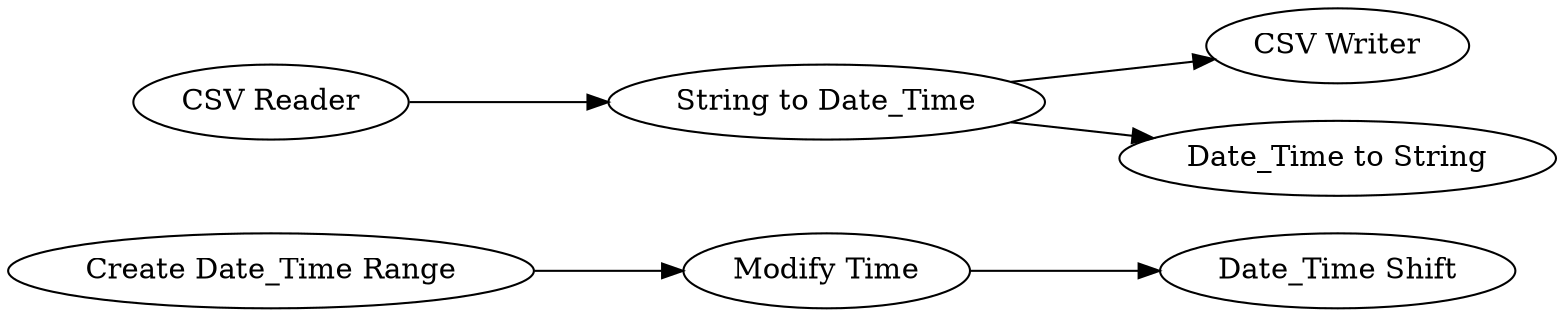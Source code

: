 digraph {
	33 -> 30
	34 -> 33
	28 -> 36
	35 -> 28
	28 -> 29
	35 [label="CSV Reader"]
	34 [label="Create Date_Time Range"]
	29 [label="Date_Time to String"]
	28 [label="String to Date_Time"]
	36 [label="CSV Writer"]
	33 [label="Modify Time"]
	30 [label="Date_Time Shift"]
	rankdir=LR
}
